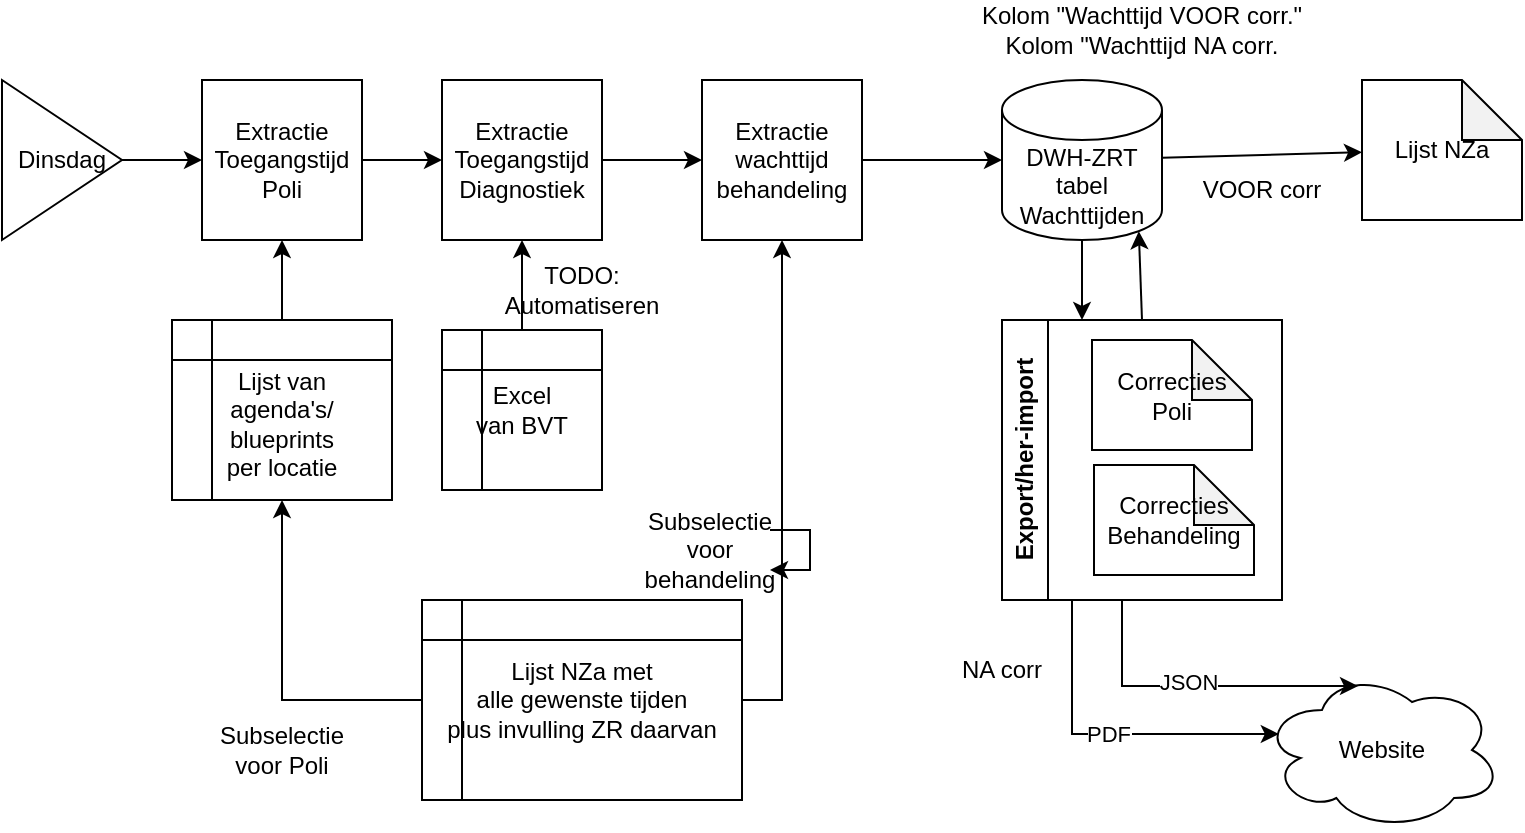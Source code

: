<mxfile version="26.0.8">
  <diagram name="Page-1" id="e_oSyy85lucOdoaegmWd">
    <mxGraphModel dx="1434" dy="746" grid="1" gridSize="10" guides="1" tooltips="1" connect="1" arrows="1" fold="1" page="1" pageScale="1" pageWidth="850" pageHeight="1100" math="0" shadow="0">
      <root>
        <mxCell id="0" />
        <mxCell id="1" parent="0" />
        <mxCell id="lE1wRE9JqFq5YbxGFgES-1" value="Dinsdag" style="triangle;whiteSpace=wrap;html=1;" vertex="1" parent="1">
          <mxGeometry x="70" y="90" width="60" height="80" as="geometry" />
        </mxCell>
        <mxCell id="lE1wRE9JqFq5YbxGFgES-2" value="Extractie&lt;div&gt;Toegangstijd&lt;/div&gt;&lt;div&gt;Poli&lt;/div&gt;" style="whiteSpace=wrap;html=1;aspect=fixed;" vertex="1" parent="1">
          <mxGeometry x="170" y="90" width="80" height="80" as="geometry" />
        </mxCell>
        <mxCell id="lE1wRE9JqFq5YbxGFgES-3" value="" style="endArrow=classic;html=1;rounded=0;exitX=1;exitY=0.5;exitDx=0;exitDy=0;entryX=0;entryY=0.5;entryDx=0;entryDy=0;" edge="1" parent="1" source="lE1wRE9JqFq5YbxGFgES-1" target="lE1wRE9JqFq5YbxGFgES-2">
          <mxGeometry width="50" height="50" relative="1" as="geometry">
            <mxPoint x="340" y="410" as="sourcePoint" />
            <mxPoint x="390" y="360" as="targetPoint" />
          </mxGeometry>
        </mxCell>
        <mxCell id="lE1wRE9JqFq5YbxGFgES-4" value="&lt;div&gt;&lt;br&gt;&lt;/div&gt;Lijst van&lt;div&gt;agenda&#39;s/&lt;/div&gt;&lt;div&gt;blueprints&lt;/div&gt;&lt;div&gt;per locatie&lt;/div&gt;" style="shape=internalStorage;whiteSpace=wrap;html=1;backgroundOutline=1;" vertex="1" parent="1">
          <mxGeometry x="155" y="210" width="110" height="90" as="geometry" />
        </mxCell>
        <mxCell id="lE1wRE9JqFq5YbxGFgES-5" value="" style="endArrow=classic;html=1;rounded=0;entryX=0.5;entryY=1;entryDx=0;entryDy=0;exitX=0.5;exitY=0;exitDx=0;exitDy=0;" edge="1" parent="1" source="lE1wRE9JqFq5YbxGFgES-4" target="lE1wRE9JqFq5YbxGFgES-2">
          <mxGeometry width="50" height="50" relative="1" as="geometry">
            <mxPoint x="282" y="408" as="sourcePoint" />
            <mxPoint x="332" y="358" as="targetPoint" />
          </mxGeometry>
        </mxCell>
        <mxCell id="lE1wRE9JqFq5YbxGFgES-6" value="Lijst NZa met&lt;div&gt;alle gewenste tijden&lt;br&gt;plus invulling ZR daarvan&lt;/div&gt;" style="shape=internalStorage;whiteSpace=wrap;html=1;backgroundOutline=1;" vertex="1" parent="1">
          <mxGeometry x="280" y="350" width="160" height="100" as="geometry" />
        </mxCell>
        <mxCell id="lE1wRE9JqFq5YbxGFgES-7" value="" style="endArrow=classic;html=1;rounded=0;" edge="1" parent="1" source="lE1wRE9JqFq5YbxGFgES-6" target="lE1wRE9JqFq5YbxGFgES-4">
          <mxGeometry width="50" height="50" relative="1" as="geometry">
            <mxPoint x="340" y="300" as="sourcePoint" />
            <mxPoint x="390" y="360" as="targetPoint" />
            <Array as="points">
              <mxPoint x="210" y="400" />
            </Array>
          </mxGeometry>
        </mxCell>
        <mxCell id="lE1wRE9JqFq5YbxGFgES-9" value="Subselectie&lt;div&gt;voor Poli&lt;/div&gt;" style="text;html=1;align=center;verticalAlign=middle;whiteSpace=wrap;rounded=0;" vertex="1" parent="1">
          <mxGeometry x="180" y="410" width="60" height="30" as="geometry" />
        </mxCell>
        <mxCell id="lE1wRE9JqFq5YbxGFgES-10" value="Extractie&lt;div&gt;Toegangstijd&lt;/div&gt;&lt;div&gt;Diagnostiek&lt;/div&gt;" style="whiteSpace=wrap;html=1;aspect=fixed;" vertex="1" parent="1">
          <mxGeometry x="290" y="90" width="80" height="80" as="geometry" />
        </mxCell>
        <mxCell id="lE1wRE9JqFq5YbxGFgES-11" value="" style="endArrow=classic;html=1;rounded=0;" edge="1" parent="1" source="lE1wRE9JqFq5YbxGFgES-2" target="lE1wRE9JqFq5YbxGFgES-10">
          <mxGeometry width="50" height="50" relative="1" as="geometry">
            <mxPoint x="350" y="260" as="sourcePoint" />
            <mxPoint x="400" y="210" as="targetPoint" />
          </mxGeometry>
        </mxCell>
        <mxCell id="lE1wRE9JqFq5YbxGFgES-12" value="Excel&lt;div&gt;van BVT&lt;/div&gt;" style="shape=internalStorage;whiteSpace=wrap;html=1;backgroundOutline=1;" vertex="1" parent="1">
          <mxGeometry x="290" y="215" width="80" height="80" as="geometry" />
        </mxCell>
        <mxCell id="lE1wRE9JqFq5YbxGFgES-13" value="" style="endArrow=classic;html=1;rounded=0;" edge="1" parent="1" source="lE1wRE9JqFq5YbxGFgES-12" target="lE1wRE9JqFq5YbxGFgES-10">
          <mxGeometry width="50" height="50" relative="1" as="geometry">
            <mxPoint x="330" y="230" as="sourcePoint" />
            <mxPoint x="380" y="180" as="targetPoint" />
          </mxGeometry>
        </mxCell>
        <mxCell id="lE1wRE9JqFq5YbxGFgES-14" value="TODO:&lt;div&gt;Automatiseren&lt;/div&gt;" style="text;html=1;align=center;verticalAlign=middle;whiteSpace=wrap;rounded=0;" vertex="1" parent="1">
          <mxGeometry x="330" y="180" width="60" height="30" as="geometry" />
        </mxCell>
        <mxCell id="lE1wRE9JqFq5YbxGFgES-15" value="Extractie&lt;div&gt;wachttijd behandeling&lt;/div&gt;" style="whiteSpace=wrap;html=1;aspect=fixed;" vertex="1" parent="1">
          <mxGeometry x="420" y="90" width="80" height="80" as="geometry" />
        </mxCell>
        <mxCell id="lE1wRE9JqFq5YbxGFgES-16" value="" style="endArrow=classic;html=1;rounded=0;" edge="1" parent="1" source="lE1wRE9JqFq5YbxGFgES-10" target="lE1wRE9JqFq5YbxGFgES-15">
          <mxGeometry width="50" height="50" relative="1" as="geometry">
            <mxPoint x="370" y="140" as="sourcePoint" />
            <mxPoint x="420" y="90" as="targetPoint" />
          </mxGeometry>
        </mxCell>
        <mxCell id="lE1wRE9JqFq5YbxGFgES-17" value="" style="endArrow=classic;html=1;rounded=0;" edge="1" parent="1" source="lE1wRE9JqFq5YbxGFgES-6" target="lE1wRE9JqFq5YbxGFgES-15">
          <mxGeometry width="50" height="50" relative="1" as="geometry">
            <mxPoint x="340" y="340" as="sourcePoint" />
            <mxPoint x="390" y="290" as="targetPoint" />
            <Array as="points">
              <mxPoint x="460" y="400" />
            </Array>
          </mxGeometry>
        </mxCell>
        <mxCell id="lE1wRE9JqFq5YbxGFgES-18" value="Subselectie&lt;div&gt;voor behandeling&lt;/div&gt;" style="text;html=1;align=center;verticalAlign=middle;whiteSpace=wrap;rounded=0;" vertex="1" parent="1">
          <mxGeometry x="394" y="310" width="60" height="30" as="geometry" />
        </mxCell>
        <mxCell id="lE1wRE9JqFq5YbxGFgES-19" value="DWH-ZRT&lt;div&gt;tabel&lt;/div&gt;&lt;div&gt;Wachttijden&lt;/div&gt;" style="shape=cylinder3;whiteSpace=wrap;html=1;boundedLbl=1;backgroundOutline=1;size=15;" vertex="1" parent="1">
          <mxGeometry x="570" y="90" width="80" height="80" as="geometry" />
        </mxCell>
        <mxCell id="lE1wRE9JqFq5YbxGFgES-20" value="" style="endArrow=classic;html=1;rounded=0;" edge="1" parent="1" source="lE1wRE9JqFq5YbxGFgES-15" target="lE1wRE9JqFq5YbxGFgES-19">
          <mxGeometry width="50" height="50" relative="1" as="geometry">
            <mxPoint x="340" y="340" as="sourcePoint" />
            <mxPoint x="390" y="290" as="targetPoint" />
          </mxGeometry>
        </mxCell>
        <mxCell id="lE1wRE9JqFq5YbxGFgES-21" value="Lijst NZa" style="shape=note;whiteSpace=wrap;html=1;backgroundOutline=1;darkOpacity=0.05;" vertex="1" parent="1">
          <mxGeometry x="750" y="90" width="80" height="70" as="geometry" />
        </mxCell>
        <mxCell id="lE1wRE9JqFq5YbxGFgES-22" value="" style="endArrow=classic;html=1;rounded=0;" edge="1" parent="1" source="lE1wRE9JqFq5YbxGFgES-19" target="lE1wRE9JqFq5YbxGFgES-21">
          <mxGeometry width="50" height="50" relative="1" as="geometry">
            <mxPoint x="650" y="150" as="sourcePoint" />
            <mxPoint x="700" y="100" as="targetPoint" />
          </mxGeometry>
        </mxCell>
        <mxCell id="lE1wRE9JqFq5YbxGFgES-23" value="Export/her-import" style="swimlane;horizontal=0;whiteSpace=wrap;html=1;" vertex="1" parent="1">
          <mxGeometry x="570" y="210" width="140" height="140" as="geometry" />
        </mxCell>
        <mxCell id="lE1wRE9JqFq5YbxGFgES-25" value="Correcties&lt;div&gt;Poli&lt;/div&gt;" style="shape=note;whiteSpace=wrap;html=1;backgroundOutline=1;darkOpacity=0.05;" vertex="1" parent="lE1wRE9JqFq5YbxGFgES-23">
          <mxGeometry x="45" y="10" width="80" height="55" as="geometry" />
        </mxCell>
        <mxCell id="lE1wRE9JqFq5YbxGFgES-26" value="Correcties&lt;div&gt;Behandeling&lt;/div&gt;" style="shape=note;whiteSpace=wrap;html=1;backgroundOutline=1;darkOpacity=0.05;" vertex="1" parent="lE1wRE9JqFq5YbxGFgES-23">
          <mxGeometry x="46" y="72.5" width="80" height="55" as="geometry" />
        </mxCell>
        <mxCell id="lE1wRE9JqFq5YbxGFgES-24" style="edgeStyle=orthogonalEdgeStyle;rounded=0;orthogonalLoop=1;jettySize=auto;html=1;" edge="1" parent="1" source="lE1wRE9JqFq5YbxGFgES-18" target="lE1wRE9JqFq5YbxGFgES-18">
          <mxGeometry relative="1" as="geometry" />
        </mxCell>
        <mxCell id="lE1wRE9JqFq5YbxGFgES-27" value="" style="endArrow=classic;html=1;rounded=0;exitX=0.5;exitY=1;exitDx=0;exitDy=0;exitPerimeter=0;" edge="1" parent="1" source="lE1wRE9JqFq5YbxGFgES-19">
          <mxGeometry width="50" height="50" relative="1" as="geometry">
            <mxPoint x="340" y="340" as="sourcePoint" />
            <mxPoint x="610" y="210" as="targetPoint" />
          </mxGeometry>
        </mxCell>
        <mxCell id="lE1wRE9JqFq5YbxGFgES-29" value="Kolom &quot;Wachttijd VOOR corr.&quot;&lt;div&gt;Kolom &quot;Wachttijd&amp;nbsp;NA corr.&lt;/div&gt;" style="text;html=1;align=center;verticalAlign=middle;whiteSpace=wrap;rounded=0;" vertex="1" parent="1">
          <mxGeometry x="550" y="50" width="180" height="30" as="geometry" />
        </mxCell>
        <mxCell id="lE1wRE9JqFq5YbxGFgES-31" value="VOOR corr" style="text;html=1;align=center;verticalAlign=middle;whiteSpace=wrap;rounded=0;" vertex="1" parent="1">
          <mxGeometry x="660" y="130" width="80" height="30" as="geometry" />
        </mxCell>
        <mxCell id="lE1wRE9JqFq5YbxGFgES-32" value="" style="endArrow=classic;html=1;rounded=0;entryX=0.855;entryY=1;entryDx=0;entryDy=-4.35;entryPerimeter=0;exitX=0.5;exitY=0;exitDx=0;exitDy=0;" edge="1" parent="1" source="lE1wRE9JqFq5YbxGFgES-23" target="lE1wRE9JqFq5YbxGFgES-19">
          <mxGeometry width="50" height="50" relative="1" as="geometry">
            <mxPoint x="650" y="210" as="sourcePoint" />
            <mxPoint x="620" y="220" as="targetPoint" />
          </mxGeometry>
        </mxCell>
        <mxCell id="lE1wRE9JqFq5YbxGFgES-34" value="Website" style="ellipse;shape=cloud;whiteSpace=wrap;html=1;" vertex="1" parent="1">
          <mxGeometry x="700" y="385" width="120" height="80" as="geometry" />
        </mxCell>
        <mxCell id="lE1wRE9JqFq5YbxGFgES-35" value="" style="endArrow=classic;html=1;rounded=0;entryX=0.07;entryY=0.4;entryDx=0;entryDy=0;entryPerimeter=0;exitX=0.25;exitY=1;exitDx=0;exitDy=0;" edge="1" parent="1" source="lE1wRE9JqFq5YbxGFgES-23" target="lE1wRE9JqFq5YbxGFgES-34">
          <mxGeometry relative="1" as="geometry">
            <mxPoint x="630" y="350" as="sourcePoint" />
            <mxPoint x="410" y="310" as="targetPoint" />
            <Array as="points">
              <mxPoint x="605" y="417" />
            </Array>
          </mxGeometry>
        </mxCell>
        <mxCell id="lE1wRE9JqFq5YbxGFgES-36" value="PDF" style="edgeLabel;resizable=0;html=1;;align=center;verticalAlign=middle;" connectable="0" vertex="1" parent="lE1wRE9JqFq5YbxGFgES-35">
          <mxGeometry relative="1" as="geometry" />
        </mxCell>
        <mxCell id="lE1wRE9JqFq5YbxGFgES-37" value="" style="endArrow=classic;html=1;rounded=0;entryX=0.4;entryY=0.1;entryDx=0;entryDy=0;entryPerimeter=0;" edge="1" parent="1" target="lE1wRE9JqFq5YbxGFgES-34">
          <mxGeometry relative="1" as="geometry">
            <mxPoint x="630" y="350" as="sourcePoint" />
            <mxPoint x="690" y="400" as="targetPoint" />
            <Array as="points">
              <mxPoint x="630" y="393" />
            </Array>
          </mxGeometry>
        </mxCell>
        <mxCell id="lE1wRE9JqFq5YbxGFgES-39" value="JSON" style="edgeLabel;html=1;align=center;verticalAlign=middle;resizable=0;points=[];" vertex="1" connectable="0" parent="lE1wRE9JqFq5YbxGFgES-37">
          <mxGeometry x="-0.056" y="2" relative="1" as="geometry">
            <mxPoint as="offset" />
          </mxGeometry>
        </mxCell>
        <mxCell id="lE1wRE9JqFq5YbxGFgES-40" value="NA corr" style="text;html=1;align=center;verticalAlign=middle;whiteSpace=wrap;rounded=0;" vertex="1" parent="1">
          <mxGeometry x="540" y="370" width="60" height="30" as="geometry" />
        </mxCell>
      </root>
    </mxGraphModel>
  </diagram>
</mxfile>
